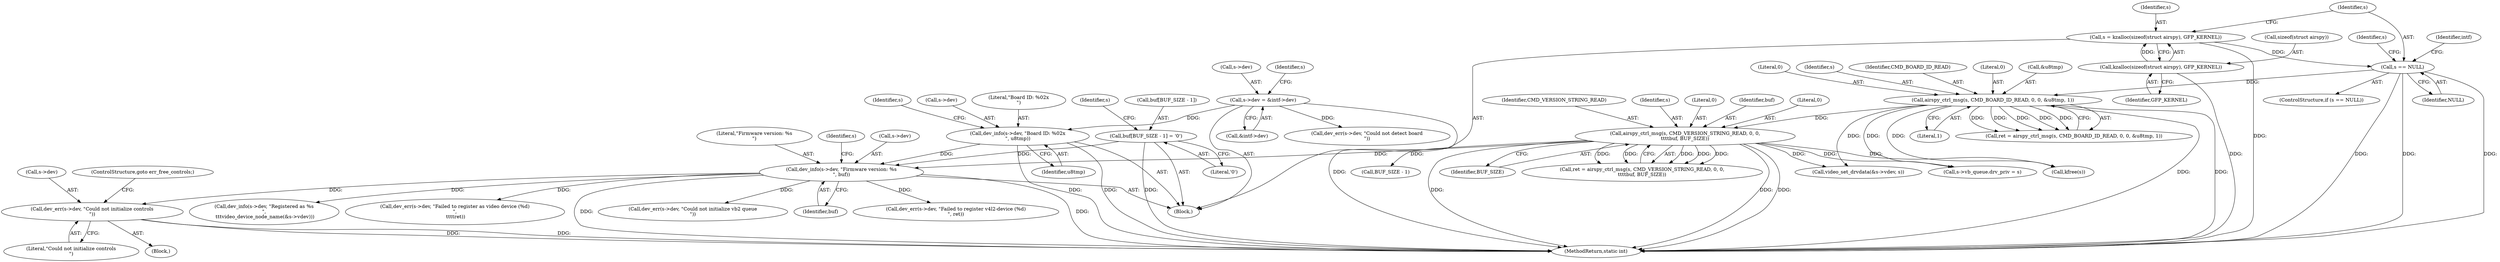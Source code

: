 digraph "0_linux_aa93d1fee85c890a34f2510a310e55ee76a27848@pointer" {
"1000503" [label="(Call,dev_err(s->dev, \"Could not initialize controls\n\"))"];
"1000248" [label="(Call,dev_info(s->dev, \"Firmware version: %s\n\", buf))"];
"1000242" [label="(Call,dev_info(s->dev, \"Board ID: %02x\n\", u8tmp))"];
"1000153" [label="(Call,s->dev = &intf->dev)"];
"1000235" [label="(Call,buf[BUF_SIZE - 1] = '\0')"];
"1000219" [label="(Call,airspy_ctrl_msg(s, CMD_VERSION_STRING_READ, 0, 0,\n\t\t\t\tbuf, BUF_SIZE))"];
"1000205" [label="(Call,airspy_ctrl_msg(s, CMD_BOARD_ID_READ, 0, 0, &u8tmp, 1))"];
"1000120" [label="(Call,s == NULL)"];
"1000113" [label="(Call,s = kzalloc(sizeof(struct airspy), GFP_KERNEL))"];
"1000115" [label="(Call,kzalloc(sizeof(struct airspy), GFP_KERNEL))"];
"1000120" [label="(Call,s == NULL)"];
"1000238" [label="(Call,BUF_SIZE - 1)"];
"1000252" [label="(Literal,\"Firmware version: %s\n\")"];
"1000250" [label="(Identifier,s)"];
"1000121" [label="(Identifier,s)"];
"1000253" [label="(Identifier,buf)"];
"1000504" [label="(Call,s->dev)"];
"1000153" [label="(Call,s->dev = &intf->dev)"];
"1000219" [label="(Call,airspy_ctrl_msg(s, CMD_VERSION_STRING_READ, 0, 0,\n\t\t\t\tbuf, BUF_SIZE))"];
"1000208" [label="(Literal,0)"];
"1000122" [label="(Identifier,NULL)"];
"1000224" [label="(Identifier,buf)"];
"1000353" [label="(Call,video_set_drvdata(&s->vdev, s))"];
"1000229" [label="(Call,dev_err(s->dev, \"Could not detect board\n\"))"];
"1000127" [label="(Identifier,intf)"];
"1000241" [label="(Literal,'\0')"];
"1000380" [label="(Call,dev_err(s->dev, \"Failed to register v4l2-device (%d)\n\", ret))"];
"1000564" [label="(Call,dev_info(s->dev, \"Registered as %s\n\",\n \t\t\tvideo_device_node_name(&s->vdev)))"];
"1000118" [label="(Identifier,GFP_KERNEL)"];
"1000243" [label="(Call,s->dev)"];
"1000119" [label="(ControlStructure,if (s == NULL))"];
"1000212" [label="(Literal,1)"];
"1000157" [label="(Call,&intf->dev)"];
"1000597" [label="(MethodReturn,static int)"];
"1000223" [label="(Literal,0)"];
"1000210" [label="(Call,&u8tmp)"];
"1000114" [label="(Identifier,s)"];
"1000242" [label="(Call,dev_info(s->dev, \"Board ID: %02x\n\", u8tmp))"];
"1000257" [label="(Identifier,s)"];
"1000557" [label="(Call,dev_err(s->dev, \"Failed to register as video device (%d)\n\",\n \t\t\t\tret))"];
"1000163" [label="(Identifier,s)"];
"1000272" [label="(Call,s->vb_queue.drv_priv = s)"];
"1000507" [label="(Literal,\"Could not initialize controls\n\")"];
"1000115" [label="(Call,kzalloc(sizeof(struct airspy), GFP_KERNEL))"];
"1000136" [label="(Identifier,s)"];
"1000249" [label="(Call,s->dev)"];
"1000503" [label="(Call,dev_err(s->dev, \"Could not initialize controls\n\"))"];
"1000221" [label="(Identifier,CMD_VERSION_STRING_READ)"];
"1000247" [label="(Identifier,u8tmp)"];
"1000116" [label="(Call,sizeof(struct airspy))"];
"1000220" [label="(Identifier,s)"];
"1000222" [label="(Literal,0)"];
"1000593" [label="(Call,kfree(s))"];
"1000113" [label="(Call,s = kzalloc(sizeof(struct airspy), GFP_KERNEL))"];
"1000508" [label="(ControlStructure,goto err_free_controls;)"];
"1000209" [label="(Literal,0)"];
"1000225" [label="(Identifier,BUF_SIZE)"];
"1000246" [label="(Literal,\"Board ID: %02x\n\")"];
"1000206" [label="(Identifier,s)"];
"1000154" [label="(Call,s->dev)"];
"1000108" [label="(Block,)"];
"1000236" [label="(Call,buf[BUF_SIZE - 1])"];
"1000244" [label="(Identifier,s)"];
"1000205" [label="(Call,airspy_ctrl_msg(s, CMD_BOARD_ID_READ, 0, 0, &u8tmp, 1))"];
"1000235" [label="(Call,buf[BUF_SIZE - 1] = '\0')"];
"1000320" [label="(Call,dev_err(s->dev, \"Could not initialize vb2 queue\n\"))"];
"1000203" [label="(Call,ret = airspy_ctrl_msg(s, CMD_BOARD_ID_READ, 0, 0, &u8tmp, 1))"];
"1000207" [label="(Identifier,CMD_BOARD_ID_READ)"];
"1000217" [label="(Call,ret = airspy_ctrl_msg(s, CMD_VERSION_STRING_READ, 0, 0,\n\t\t\t\tbuf, BUF_SIZE))"];
"1000495" [label="(Block,)"];
"1000248" [label="(Call,dev_info(s->dev, \"Firmware version: %s\n\", buf))"];
"1000503" -> "1000495"  [label="AST: "];
"1000503" -> "1000507"  [label="CFG: "];
"1000504" -> "1000503"  [label="AST: "];
"1000507" -> "1000503"  [label="AST: "];
"1000508" -> "1000503"  [label="CFG: "];
"1000503" -> "1000597"  [label="DDG: "];
"1000503" -> "1000597"  [label="DDG: "];
"1000248" -> "1000503"  [label="DDG: "];
"1000248" -> "1000108"  [label="AST: "];
"1000248" -> "1000253"  [label="CFG: "];
"1000249" -> "1000248"  [label="AST: "];
"1000252" -> "1000248"  [label="AST: "];
"1000253" -> "1000248"  [label="AST: "];
"1000257" -> "1000248"  [label="CFG: "];
"1000248" -> "1000597"  [label="DDG: "];
"1000248" -> "1000597"  [label="DDG: "];
"1000242" -> "1000248"  [label="DDG: "];
"1000235" -> "1000248"  [label="DDG: "];
"1000219" -> "1000248"  [label="DDG: "];
"1000248" -> "1000320"  [label="DDG: "];
"1000248" -> "1000380"  [label="DDG: "];
"1000248" -> "1000557"  [label="DDG: "];
"1000248" -> "1000564"  [label="DDG: "];
"1000242" -> "1000108"  [label="AST: "];
"1000242" -> "1000247"  [label="CFG: "];
"1000243" -> "1000242"  [label="AST: "];
"1000246" -> "1000242"  [label="AST: "];
"1000247" -> "1000242"  [label="AST: "];
"1000250" -> "1000242"  [label="CFG: "];
"1000242" -> "1000597"  [label="DDG: "];
"1000242" -> "1000597"  [label="DDG: "];
"1000153" -> "1000242"  [label="DDG: "];
"1000153" -> "1000108"  [label="AST: "];
"1000153" -> "1000157"  [label="CFG: "];
"1000154" -> "1000153"  [label="AST: "];
"1000157" -> "1000153"  [label="AST: "];
"1000163" -> "1000153"  [label="CFG: "];
"1000153" -> "1000597"  [label="DDG: "];
"1000153" -> "1000229"  [label="DDG: "];
"1000235" -> "1000108"  [label="AST: "];
"1000235" -> "1000241"  [label="CFG: "];
"1000236" -> "1000235"  [label="AST: "];
"1000241" -> "1000235"  [label="AST: "];
"1000244" -> "1000235"  [label="CFG: "];
"1000235" -> "1000597"  [label="DDG: "];
"1000219" -> "1000217"  [label="AST: "];
"1000219" -> "1000225"  [label="CFG: "];
"1000220" -> "1000219"  [label="AST: "];
"1000221" -> "1000219"  [label="AST: "];
"1000222" -> "1000219"  [label="AST: "];
"1000223" -> "1000219"  [label="AST: "];
"1000224" -> "1000219"  [label="AST: "];
"1000225" -> "1000219"  [label="AST: "];
"1000217" -> "1000219"  [label="CFG: "];
"1000219" -> "1000597"  [label="DDG: "];
"1000219" -> "1000597"  [label="DDG: "];
"1000219" -> "1000597"  [label="DDG: "];
"1000219" -> "1000217"  [label="DDG: "];
"1000219" -> "1000217"  [label="DDG: "];
"1000219" -> "1000217"  [label="DDG: "];
"1000219" -> "1000217"  [label="DDG: "];
"1000219" -> "1000217"  [label="DDG: "];
"1000205" -> "1000219"  [label="DDG: "];
"1000219" -> "1000238"  [label="DDG: "];
"1000219" -> "1000272"  [label="DDG: "];
"1000219" -> "1000353"  [label="DDG: "];
"1000219" -> "1000593"  [label="DDG: "];
"1000205" -> "1000203"  [label="AST: "];
"1000205" -> "1000212"  [label="CFG: "];
"1000206" -> "1000205"  [label="AST: "];
"1000207" -> "1000205"  [label="AST: "];
"1000208" -> "1000205"  [label="AST: "];
"1000209" -> "1000205"  [label="AST: "];
"1000210" -> "1000205"  [label="AST: "];
"1000212" -> "1000205"  [label="AST: "];
"1000203" -> "1000205"  [label="CFG: "];
"1000205" -> "1000597"  [label="DDG: "];
"1000205" -> "1000597"  [label="DDG: "];
"1000205" -> "1000203"  [label="DDG: "];
"1000205" -> "1000203"  [label="DDG: "];
"1000205" -> "1000203"  [label="DDG: "];
"1000205" -> "1000203"  [label="DDG: "];
"1000205" -> "1000203"  [label="DDG: "];
"1000120" -> "1000205"  [label="DDG: "];
"1000205" -> "1000272"  [label="DDG: "];
"1000205" -> "1000353"  [label="DDG: "];
"1000205" -> "1000593"  [label="DDG: "];
"1000120" -> "1000119"  [label="AST: "];
"1000120" -> "1000122"  [label="CFG: "];
"1000121" -> "1000120"  [label="AST: "];
"1000122" -> "1000120"  [label="AST: "];
"1000127" -> "1000120"  [label="CFG: "];
"1000136" -> "1000120"  [label="CFG: "];
"1000120" -> "1000597"  [label="DDG: "];
"1000120" -> "1000597"  [label="DDG: "];
"1000120" -> "1000597"  [label="DDG: "];
"1000113" -> "1000120"  [label="DDG: "];
"1000113" -> "1000108"  [label="AST: "];
"1000113" -> "1000115"  [label="CFG: "];
"1000114" -> "1000113"  [label="AST: "];
"1000115" -> "1000113"  [label="AST: "];
"1000121" -> "1000113"  [label="CFG: "];
"1000113" -> "1000597"  [label="DDG: "];
"1000115" -> "1000113"  [label="DDG: "];
"1000115" -> "1000118"  [label="CFG: "];
"1000116" -> "1000115"  [label="AST: "];
"1000118" -> "1000115"  [label="AST: "];
"1000115" -> "1000597"  [label="DDG: "];
}
